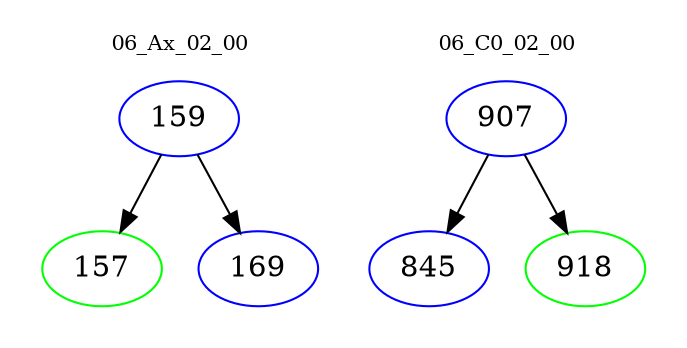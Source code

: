 digraph{
subgraph cluster_0 {
color = white
label = "06_Ax_02_00";
fontsize=10;
T0_159 [label="159", color="blue"]
T0_159 -> T0_157 [color="black"]
T0_157 [label="157", color="green"]
T0_159 -> T0_169 [color="black"]
T0_169 [label="169", color="blue"]
}
subgraph cluster_1 {
color = white
label = "06_C0_02_00";
fontsize=10;
T1_907 [label="907", color="blue"]
T1_907 -> T1_845 [color="black"]
T1_845 [label="845", color="blue"]
T1_907 -> T1_918 [color="black"]
T1_918 [label="918", color="green"]
}
}

